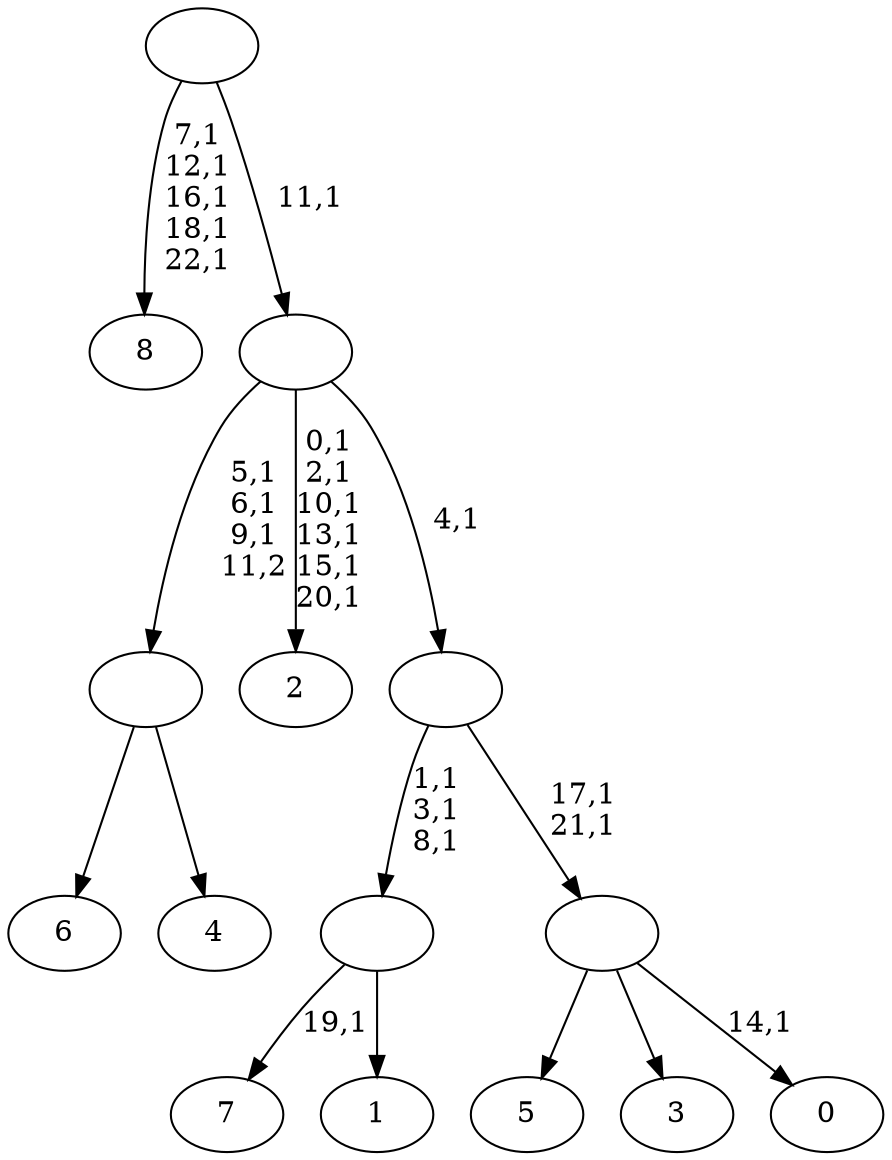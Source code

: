 digraph T {
	32 [label="8"]
	26 [label="7"]
	24 [label="6"]
	23 [label="5"]
	22 [label="4"]
	21 [label=""]
	18 [label="3"]
	17 [label="2"]
	10 [label="1"]
	9 [label=""]
	6 [label="0"]
	4 [label=""]
	2 [label=""]
	1 [label=""]
	0 [label=""]
	21 -> 24 [label=""]
	21 -> 22 [label=""]
	9 -> 26 [label="19,1"]
	9 -> 10 [label=""]
	4 -> 6 [label="14,1"]
	4 -> 23 [label=""]
	4 -> 18 [label=""]
	2 -> 4 [label="17,1\n21,1"]
	2 -> 9 [label="1,1\n3,1\n8,1"]
	1 -> 17 [label="0,1\n2,1\n10,1\n13,1\n15,1\n20,1"]
	1 -> 21 [label="5,1\n6,1\n9,1\n11,2"]
	1 -> 2 [label="4,1"]
	0 -> 32 [label="7,1\n12,1\n16,1\n18,1\n22,1"]
	0 -> 1 [label="11,1"]
}
